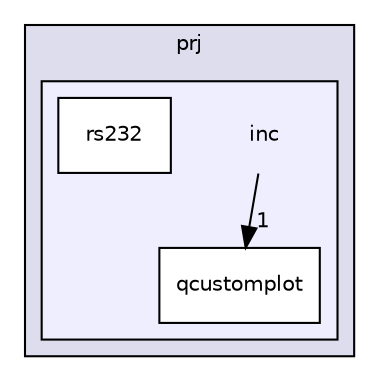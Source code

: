 digraph "/home/ad/wds/prj/inc" {
  compound=true
  node [ fontsize="10", fontname="Helvetica"];
  edge [ labelfontsize="10", labelfontname="Helvetica"];
  subgraph clusterdir_4aa64b0872d36146e049722e293482e3 {
    graph [ bgcolor="#ddddee", pencolor="black", label="prj" fontname="Helvetica", fontsize="10", URL="dir_4aa64b0872d36146e049722e293482e3.html"]
  subgraph clusterdir_72345776cd6700fb0dedb8f1faaa0c00 {
    graph [ bgcolor="#eeeeff", pencolor="black", label="" URL="dir_72345776cd6700fb0dedb8f1faaa0c00.html"];
    dir_72345776cd6700fb0dedb8f1faaa0c00 [shape=plaintext label="inc"];
    dir_1e5c9428d5e117df23bb5a83a4d693dc [shape=box label="qcustomplot" color="black" fillcolor="white" style="filled" URL="dir_1e5c9428d5e117df23bb5a83a4d693dc.html"];
    dir_1c3d2ee99c6e15fa7fbef3ac6dfdc93f [shape=box label="rs232" color="black" fillcolor="white" style="filled" URL="dir_1c3d2ee99c6e15fa7fbef3ac6dfdc93f.html"];
  }
  }
  dir_72345776cd6700fb0dedb8f1faaa0c00->dir_1e5c9428d5e117df23bb5a83a4d693dc [headlabel="1", labeldistance=1.5 headhref="dir_000001_000002.html"];
}
